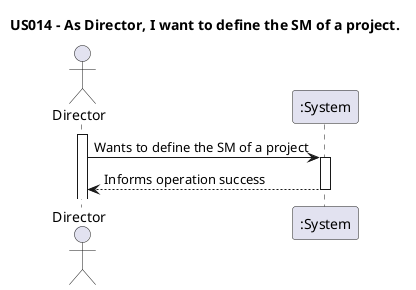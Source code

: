 @startuml

title "US014 - As Director, I want to define the SM of a project."
autoactivate on
'autonumber

actor "Director" as Director
participant ":System" as System

activate Director

Director -> System: Wants to define the SM of a project
System --> Director: Informs operation success

@enduml